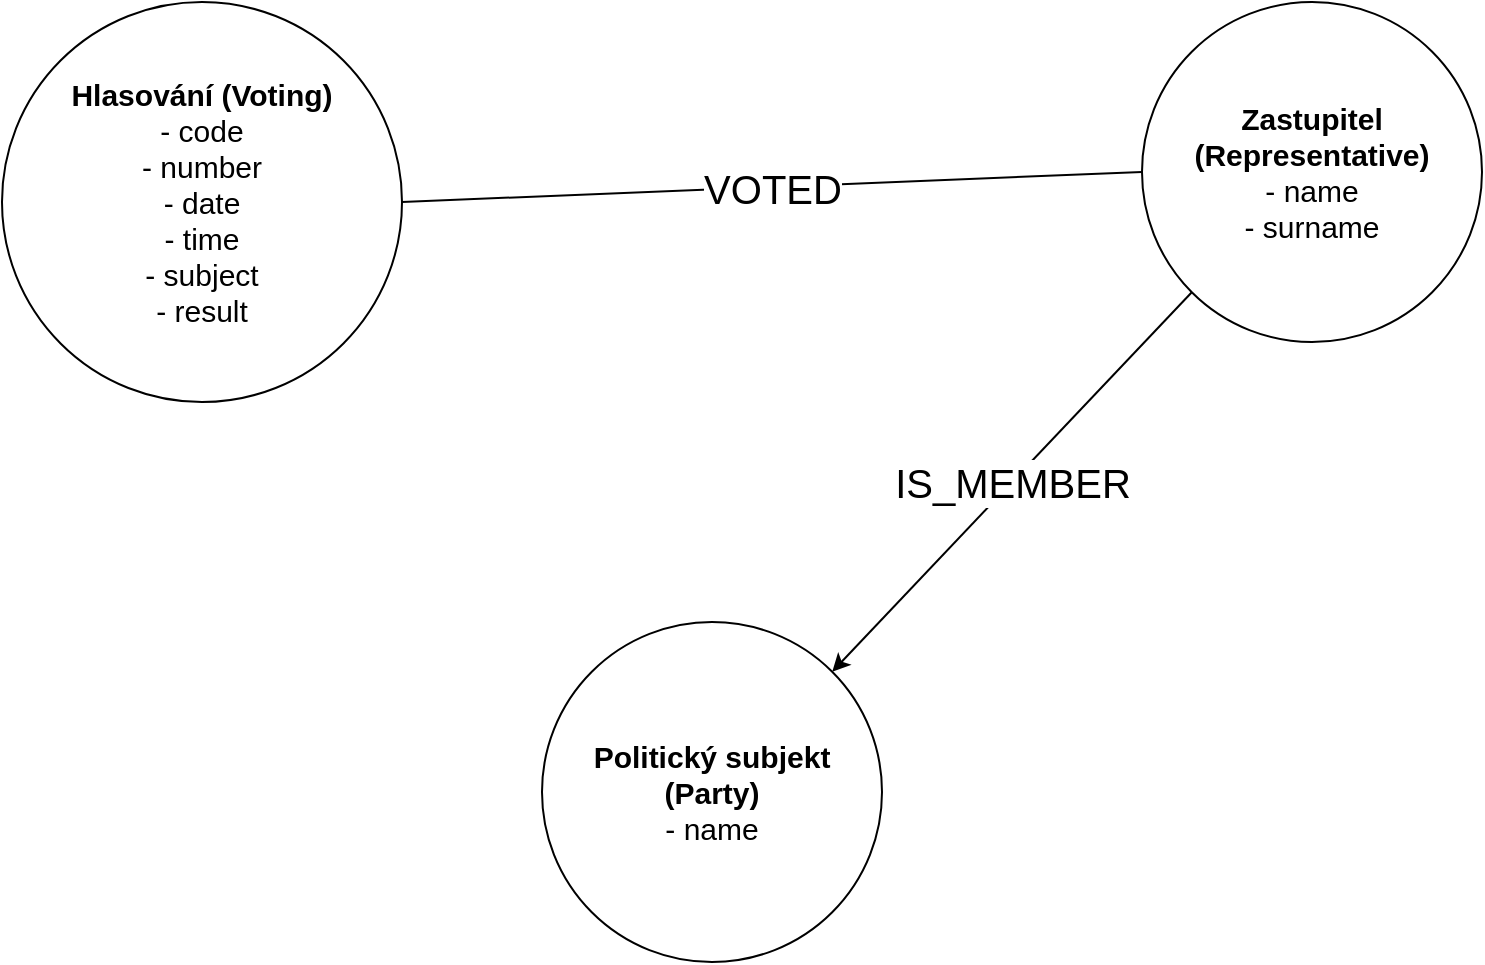 <mxfile version="22.0.4" type="device">
  <diagram name="Stránka-1" id="Xdsy9pXVNi_mmItFo26f">
    <mxGraphModel dx="996" dy="567" grid="1" gridSize="10" guides="1" tooltips="1" connect="1" arrows="1" fold="1" page="1" pageScale="1" pageWidth="1169" pageHeight="827" math="0" shadow="0">
      <root>
        <mxCell id="0" />
        <mxCell id="1" parent="0" />
        <mxCell id="yhHHksBqvPcdO-rfipyX-5" value="VOTED" style="rounded=0;orthogonalLoop=1;jettySize=auto;html=1;exitX=1;exitY=0.5;exitDx=0;exitDy=0;entryX=0;entryY=0.5;entryDx=0;entryDy=0;endArrow=none;endFill=0;fontSize=20;" edge="1" parent="1" source="yhHHksBqvPcdO-rfipyX-1" target="yhHHksBqvPcdO-rfipyX-2">
          <mxGeometry relative="1" as="geometry" />
        </mxCell>
        <mxCell id="yhHHksBqvPcdO-rfipyX-1" value="&lt;b&gt;Hlasování (Voting)&lt;/b&gt;&lt;br&gt;- code&lt;br&gt;- number&lt;br&gt;- date&lt;br&gt;- time&lt;br&gt;- subject&lt;br&gt;- result" style="ellipse;whiteSpace=wrap;html=1;aspect=fixed;fontSize=15;" vertex="1" parent="1">
          <mxGeometry x="80" y="80" width="200" height="200" as="geometry" />
        </mxCell>
        <mxCell id="yhHHksBqvPcdO-rfipyX-4" value="IS_MEMBER" style="rounded=0;orthogonalLoop=1;jettySize=auto;html=1;exitX=0;exitY=1;exitDx=0;exitDy=0;entryX=1;entryY=0;entryDx=0;entryDy=0;fontSize=20;" edge="1" parent="1" source="yhHHksBqvPcdO-rfipyX-2" target="yhHHksBqvPcdO-rfipyX-3">
          <mxGeometry relative="1" as="geometry" />
        </mxCell>
        <mxCell id="yhHHksBqvPcdO-rfipyX-2" value="&lt;font style=&quot;font-size: 15px;&quot;&gt;&lt;b&gt;Zastupitel (Representative)&lt;/b&gt;&lt;br&gt;- name&lt;br&gt;- surname&lt;br&gt;&lt;/font&gt;" style="ellipse;whiteSpace=wrap;html=1;aspect=fixed;" vertex="1" parent="1">
          <mxGeometry x="650" y="80" width="170" height="170" as="geometry" />
        </mxCell>
        <mxCell id="yhHHksBqvPcdO-rfipyX-3" value="&lt;b&gt;Politický subjekt (Party)&lt;/b&gt;&lt;br&gt;- name" style="ellipse;whiteSpace=wrap;html=1;aspect=fixed;fontSize=15;" vertex="1" parent="1">
          <mxGeometry x="350" y="390" width="170" height="170" as="geometry" />
        </mxCell>
      </root>
    </mxGraphModel>
  </diagram>
</mxfile>
